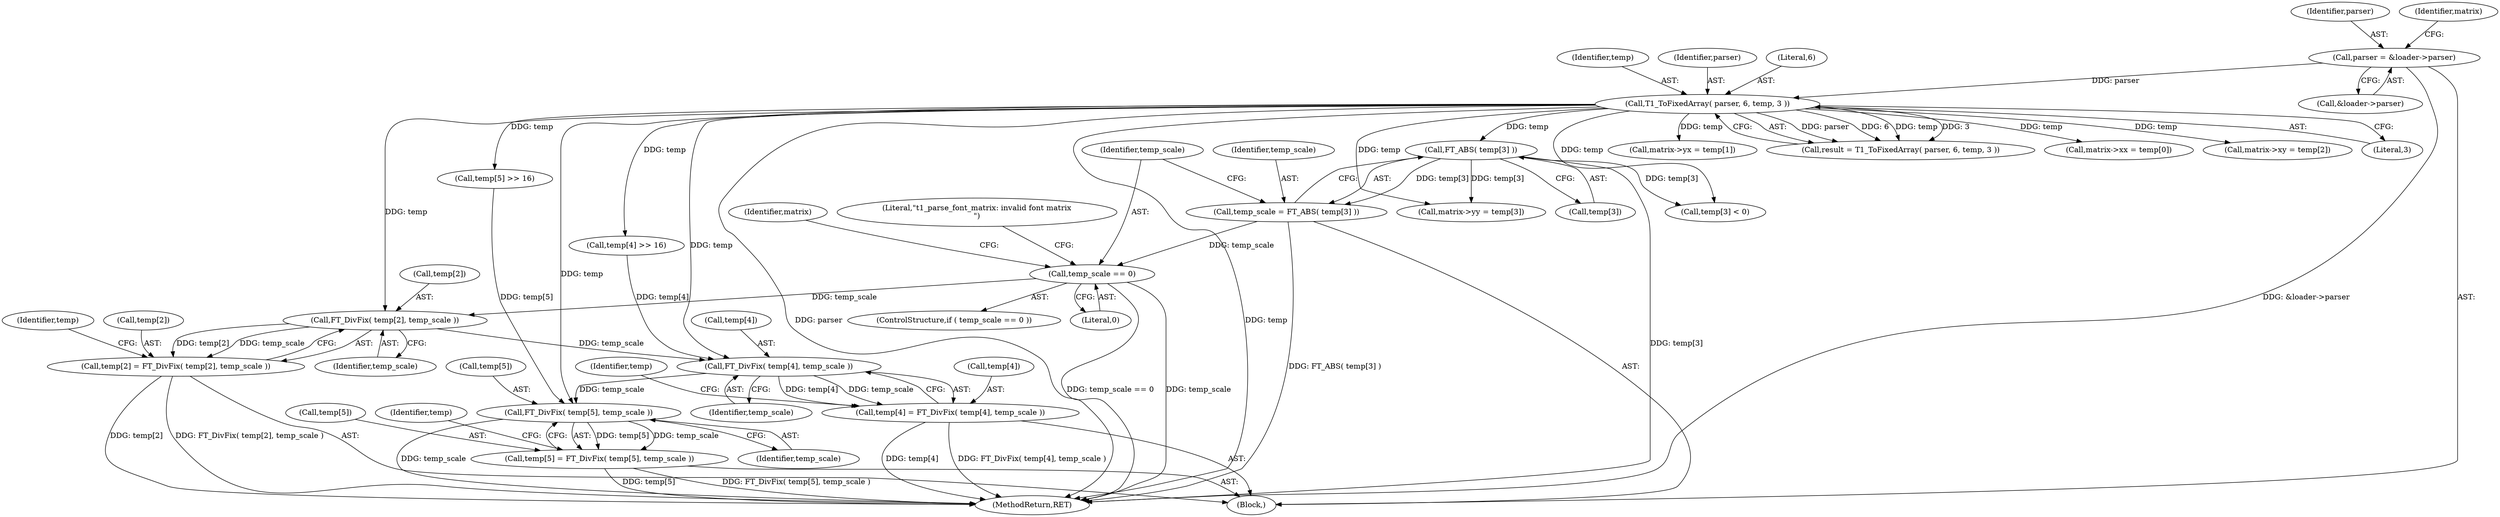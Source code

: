 digraph "0_savannah_8b281f83e8516535756f92dbf90940ac44bd45e1_1@array" {
"1000238" [label="(Call,FT_DivFix( temp[2], temp_scale ))"];
"1000147" [label="(Call,T1_ToFixedArray( parser, 6, temp, 3 ))"];
"1000109" [label="(Call,parser = &loader->parser)"];
"1000173" [label="(Call,temp_scale == 0)"];
"1000166" [label="(Call,temp_scale = FT_ABS( temp[3] ))"];
"1000168" [label="(Call,FT_ABS( temp[3] ))"];
"1000234" [label="(Call,temp[2] = FT_DivFix( temp[2], temp_scale ))"];
"1000247" [label="(Call,FT_DivFix( temp[4], temp_scale ))"];
"1000243" [label="(Call,temp[4] = FT_DivFix( temp[4], temp_scale ))"];
"1000256" [label="(Call,FT_DivFix( temp[5], temp_scale ))"];
"1000252" [label="(Call,temp[5] = FT_DivFix( temp[5], temp_scale ))"];
"1000209" [label="(Call,matrix->yy = temp[3])"];
"1000173" [label="(Call,temp_scale == 0)"];
"1000190" [label="(Identifier,matrix)"];
"1000239" [label="(Call,temp[2])"];
"1000254" [label="(Identifier,temp)"];
"1000220" [label="(Call,temp[4] >> 16)"];
"1000168" [label="(Call,FT_ABS( temp[3] ))"];
"1000150" [label="(Identifier,temp)"];
"1000252" [label="(Call,temp[5] = FT_DivFix( temp[5], temp_scale ))"];
"1000195" [label="(Call,matrix->yx = temp[1])"];
"1000166" [label="(Call,temp_scale = FT_ABS( temp[3] ))"];
"1000253" [label="(Call,temp[5])"];
"1000247" [label="(Call,FT_DivFix( temp[4], temp_scale ))"];
"1000174" [label="(Identifier,temp_scale)"];
"1000257" [label="(Call,temp[5])"];
"1000251" [label="(Identifier,temp_scale)"];
"1000110" [label="(Identifier,parser)"];
"1000256" [label="(Call,FT_DivFix( temp[5], temp_scale ))"];
"1000266" [label="(Call,temp[3] < 0)"];
"1000145" [label="(Call,result = T1_ToFixedArray( parser, 6, temp, 3 ))"];
"1000234" [label="(Call,temp[2] = FT_DivFix( temp[2], temp_scale ))"];
"1000178" [label="(Literal,\"t1_parse_font_matrix: invalid font matrix\n\")"];
"1000229" [label="(Call,temp[5] >> 16)"];
"1000248" [label="(Call,temp[4])"];
"1000117" [label="(Identifier,matrix)"];
"1000244" [label="(Call,temp[4])"];
"1000107" [label="(Block,)"];
"1000111" [label="(Call,&loader->parser)"];
"1000235" [label="(Call,temp[2])"];
"1000260" [label="(Identifier,temp_scale)"];
"1000245" [label="(Identifier,temp)"];
"1000242" [label="(Identifier,temp_scale)"];
"1000175" [label="(Literal,0)"];
"1000148" [label="(Identifier,parser)"];
"1000149" [label="(Literal,6)"];
"1000238" [label="(Call,FT_DivFix( temp[2], temp_scale ))"];
"1000109" [label="(Call,parser = &loader->parser)"];
"1000243" [label="(Call,temp[4] = FT_DivFix( temp[4], temp_scale ))"];
"1000188" [label="(Call,matrix->xx = temp[0])"];
"1000172" [label="(ControlStructure,if ( temp_scale == 0 ))"];
"1000147" [label="(Call,T1_ToFixedArray( parser, 6, temp, 3 ))"];
"1000202" [label="(Call,matrix->xy = temp[2])"];
"1000167" [label="(Identifier,temp_scale)"];
"1000151" [label="(Literal,3)"];
"1000169" [label="(Call,temp[3])"];
"1000274" [label="(MethodReturn,RET)"];
"1000263" [label="(Identifier,temp)"];
"1000238" -> "1000234"  [label="AST: "];
"1000238" -> "1000242"  [label="CFG: "];
"1000239" -> "1000238"  [label="AST: "];
"1000242" -> "1000238"  [label="AST: "];
"1000234" -> "1000238"  [label="CFG: "];
"1000238" -> "1000234"  [label="DDG: temp[2]"];
"1000238" -> "1000234"  [label="DDG: temp_scale"];
"1000147" -> "1000238"  [label="DDG: temp"];
"1000173" -> "1000238"  [label="DDG: temp_scale"];
"1000238" -> "1000247"  [label="DDG: temp_scale"];
"1000147" -> "1000145"  [label="AST: "];
"1000147" -> "1000151"  [label="CFG: "];
"1000148" -> "1000147"  [label="AST: "];
"1000149" -> "1000147"  [label="AST: "];
"1000150" -> "1000147"  [label="AST: "];
"1000151" -> "1000147"  [label="AST: "];
"1000145" -> "1000147"  [label="CFG: "];
"1000147" -> "1000274"  [label="DDG: parser"];
"1000147" -> "1000274"  [label="DDG: temp"];
"1000147" -> "1000145"  [label="DDG: parser"];
"1000147" -> "1000145"  [label="DDG: 6"];
"1000147" -> "1000145"  [label="DDG: temp"];
"1000147" -> "1000145"  [label="DDG: 3"];
"1000109" -> "1000147"  [label="DDG: parser"];
"1000147" -> "1000168"  [label="DDG: temp"];
"1000147" -> "1000188"  [label="DDG: temp"];
"1000147" -> "1000195"  [label="DDG: temp"];
"1000147" -> "1000202"  [label="DDG: temp"];
"1000147" -> "1000209"  [label="DDG: temp"];
"1000147" -> "1000220"  [label="DDG: temp"];
"1000147" -> "1000229"  [label="DDG: temp"];
"1000147" -> "1000247"  [label="DDG: temp"];
"1000147" -> "1000256"  [label="DDG: temp"];
"1000147" -> "1000266"  [label="DDG: temp"];
"1000109" -> "1000107"  [label="AST: "];
"1000109" -> "1000111"  [label="CFG: "];
"1000110" -> "1000109"  [label="AST: "];
"1000111" -> "1000109"  [label="AST: "];
"1000117" -> "1000109"  [label="CFG: "];
"1000109" -> "1000274"  [label="DDG: &loader->parser"];
"1000173" -> "1000172"  [label="AST: "];
"1000173" -> "1000175"  [label="CFG: "];
"1000174" -> "1000173"  [label="AST: "];
"1000175" -> "1000173"  [label="AST: "];
"1000178" -> "1000173"  [label="CFG: "];
"1000190" -> "1000173"  [label="CFG: "];
"1000173" -> "1000274"  [label="DDG: temp_scale == 0"];
"1000173" -> "1000274"  [label="DDG: temp_scale"];
"1000166" -> "1000173"  [label="DDG: temp_scale"];
"1000166" -> "1000107"  [label="AST: "];
"1000166" -> "1000168"  [label="CFG: "];
"1000167" -> "1000166"  [label="AST: "];
"1000168" -> "1000166"  [label="AST: "];
"1000174" -> "1000166"  [label="CFG: "];
"1000166" -> "1000274"  [label="DDG: FT_ABS( temp[3] )"];
"1000168" -> "1000166"  [label="DDG: temp[3]"];
"1000168" -> "1000169"  [label="CFG: "];
"1000169" -> "1000168"  [label="AST: "];
"1000168" -> "1000274"  [label="DDG: temp[3]"];
"1000168" -> "1000209"  [label="DDG: temp[3]"];
"1000168" -> "1000266"  [label="DDG: temp[3]"];
"1000234" -> "1000107"  [label="AST: "];
"1000235" -> "1000234"  [label="AST: "];
"1000245" -> "1000234"  [label="CFG: "];
"1000234" -> "1000274"  [label="DDG: temp[2]"];
"1000234" -> "1000274"  [label="DDG: FT_DivFix( temp[2], temp_scale )"];
"1000247" -> "1000243"  [label="AST: "];
"1000247" -> "1000251"  [label="CFG: "];
"1000248" -> "1000247"  [label="AST: "];
"1000251" -> "1000247"  [label="AST: "];
"1000243" -> "1000247"  [label="CFG: "];
"1000247" -> "1000243"  [label="DDG: temp[4]"];
"1000247" -> "1000243"  [label="DDG: temp_scale"];
"1000220" -> "1000247"  [label="DDG: temp[4]"];
"1000247" -> "1000256"  [label="DDG: temp_scale"];
"1000243" -> "1000107"  [label="AST: "];
"1000244" -> "1000243"  [label="AST: "];
"1000254" -> "1000243"  [label="CFG: "];
"1000243" -> "1000274"  [label="DDG: temp[4]"];
"1000243" -> "1000274"  [label="DDG: FT_DivFix( temp[4], temp_scale )"];
"1000256" -> "1000252"  [label="AST: "];
"1000256" -> "1000260"  [label="CFG: "];
"1000257" -> "1000256"  [label="AST: "];
"1000260" -> "1000256"  [label="AST: "];
"1000252" -> "1000256"  [label="CFG: "];
"1000256" -> "1000274"  [label="DDG: temp_scale"];
"1000256" -> "1000252"  [label="DDG: temp[5]"];
"1000256" -> "1000252"  [label="DDG: temp_scale"];
"1000229" -> "1000256"  [label="DDG: temp[5]"];
"1000252" -> "1000107"  [label="AST: "];
"1000253" -> "1000252"  [label="AST: "];
"1000263" -> "1000252"  [label="CFG: "];
"1000252" -> "1000274"  [label="DDG: FT_DivFix( temp[5], temp_scale )"];
"1000252" -> "1000274"  [label="DDG: temp[5]"];
}
